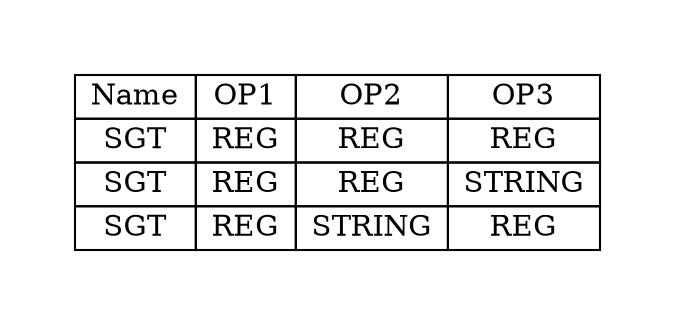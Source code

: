 digraph{
graph [pad="0.5", nodesep="0.5", ranksep="2" ]
node [shape=plain]
Foo [label=<
<table border="0" cellborder="1" cellspacing="0">
<tr><td> Name </td> <td> OP1 </td><td> OP2 </td><td> OP3 </td> </tr>
<tr><td> SGT </td><td> REG </td><td> REG </td><td> REG </td> </tr>
<tr><td> SGT </td><td> REG </td><td> REG </td><td> STRING </td> </tr>
<tr><td> SGT </td><td> REG </td><td> STRING </td><td> REG </td> </tr>
</table>>];
}
